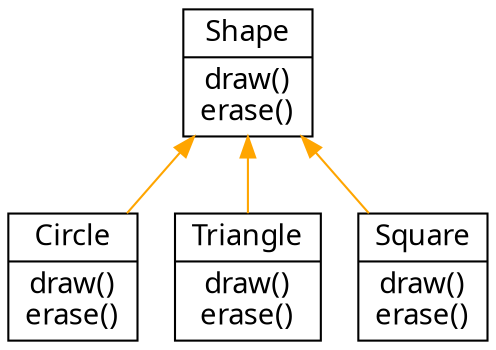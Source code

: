 # http://www.graphviz.org/content/cluster
digraph G {
 
  node [fontname = "Handlee", shape=record];
  edge [fontname = "Handlee"];

  node[font="Handlee"];
  edge [ dir = back, color="orange"]

  
  shape[label="{Shape|draw()\nerase()}"];
  circle[label="{Circle|draw()\nerase()}"];
  triangle[label="{Triangle|draw()\nerase()}"];
  square[label="{Square|draw()\nerase()}"];
  
  shape -> circle, triangle, square 
  
}

